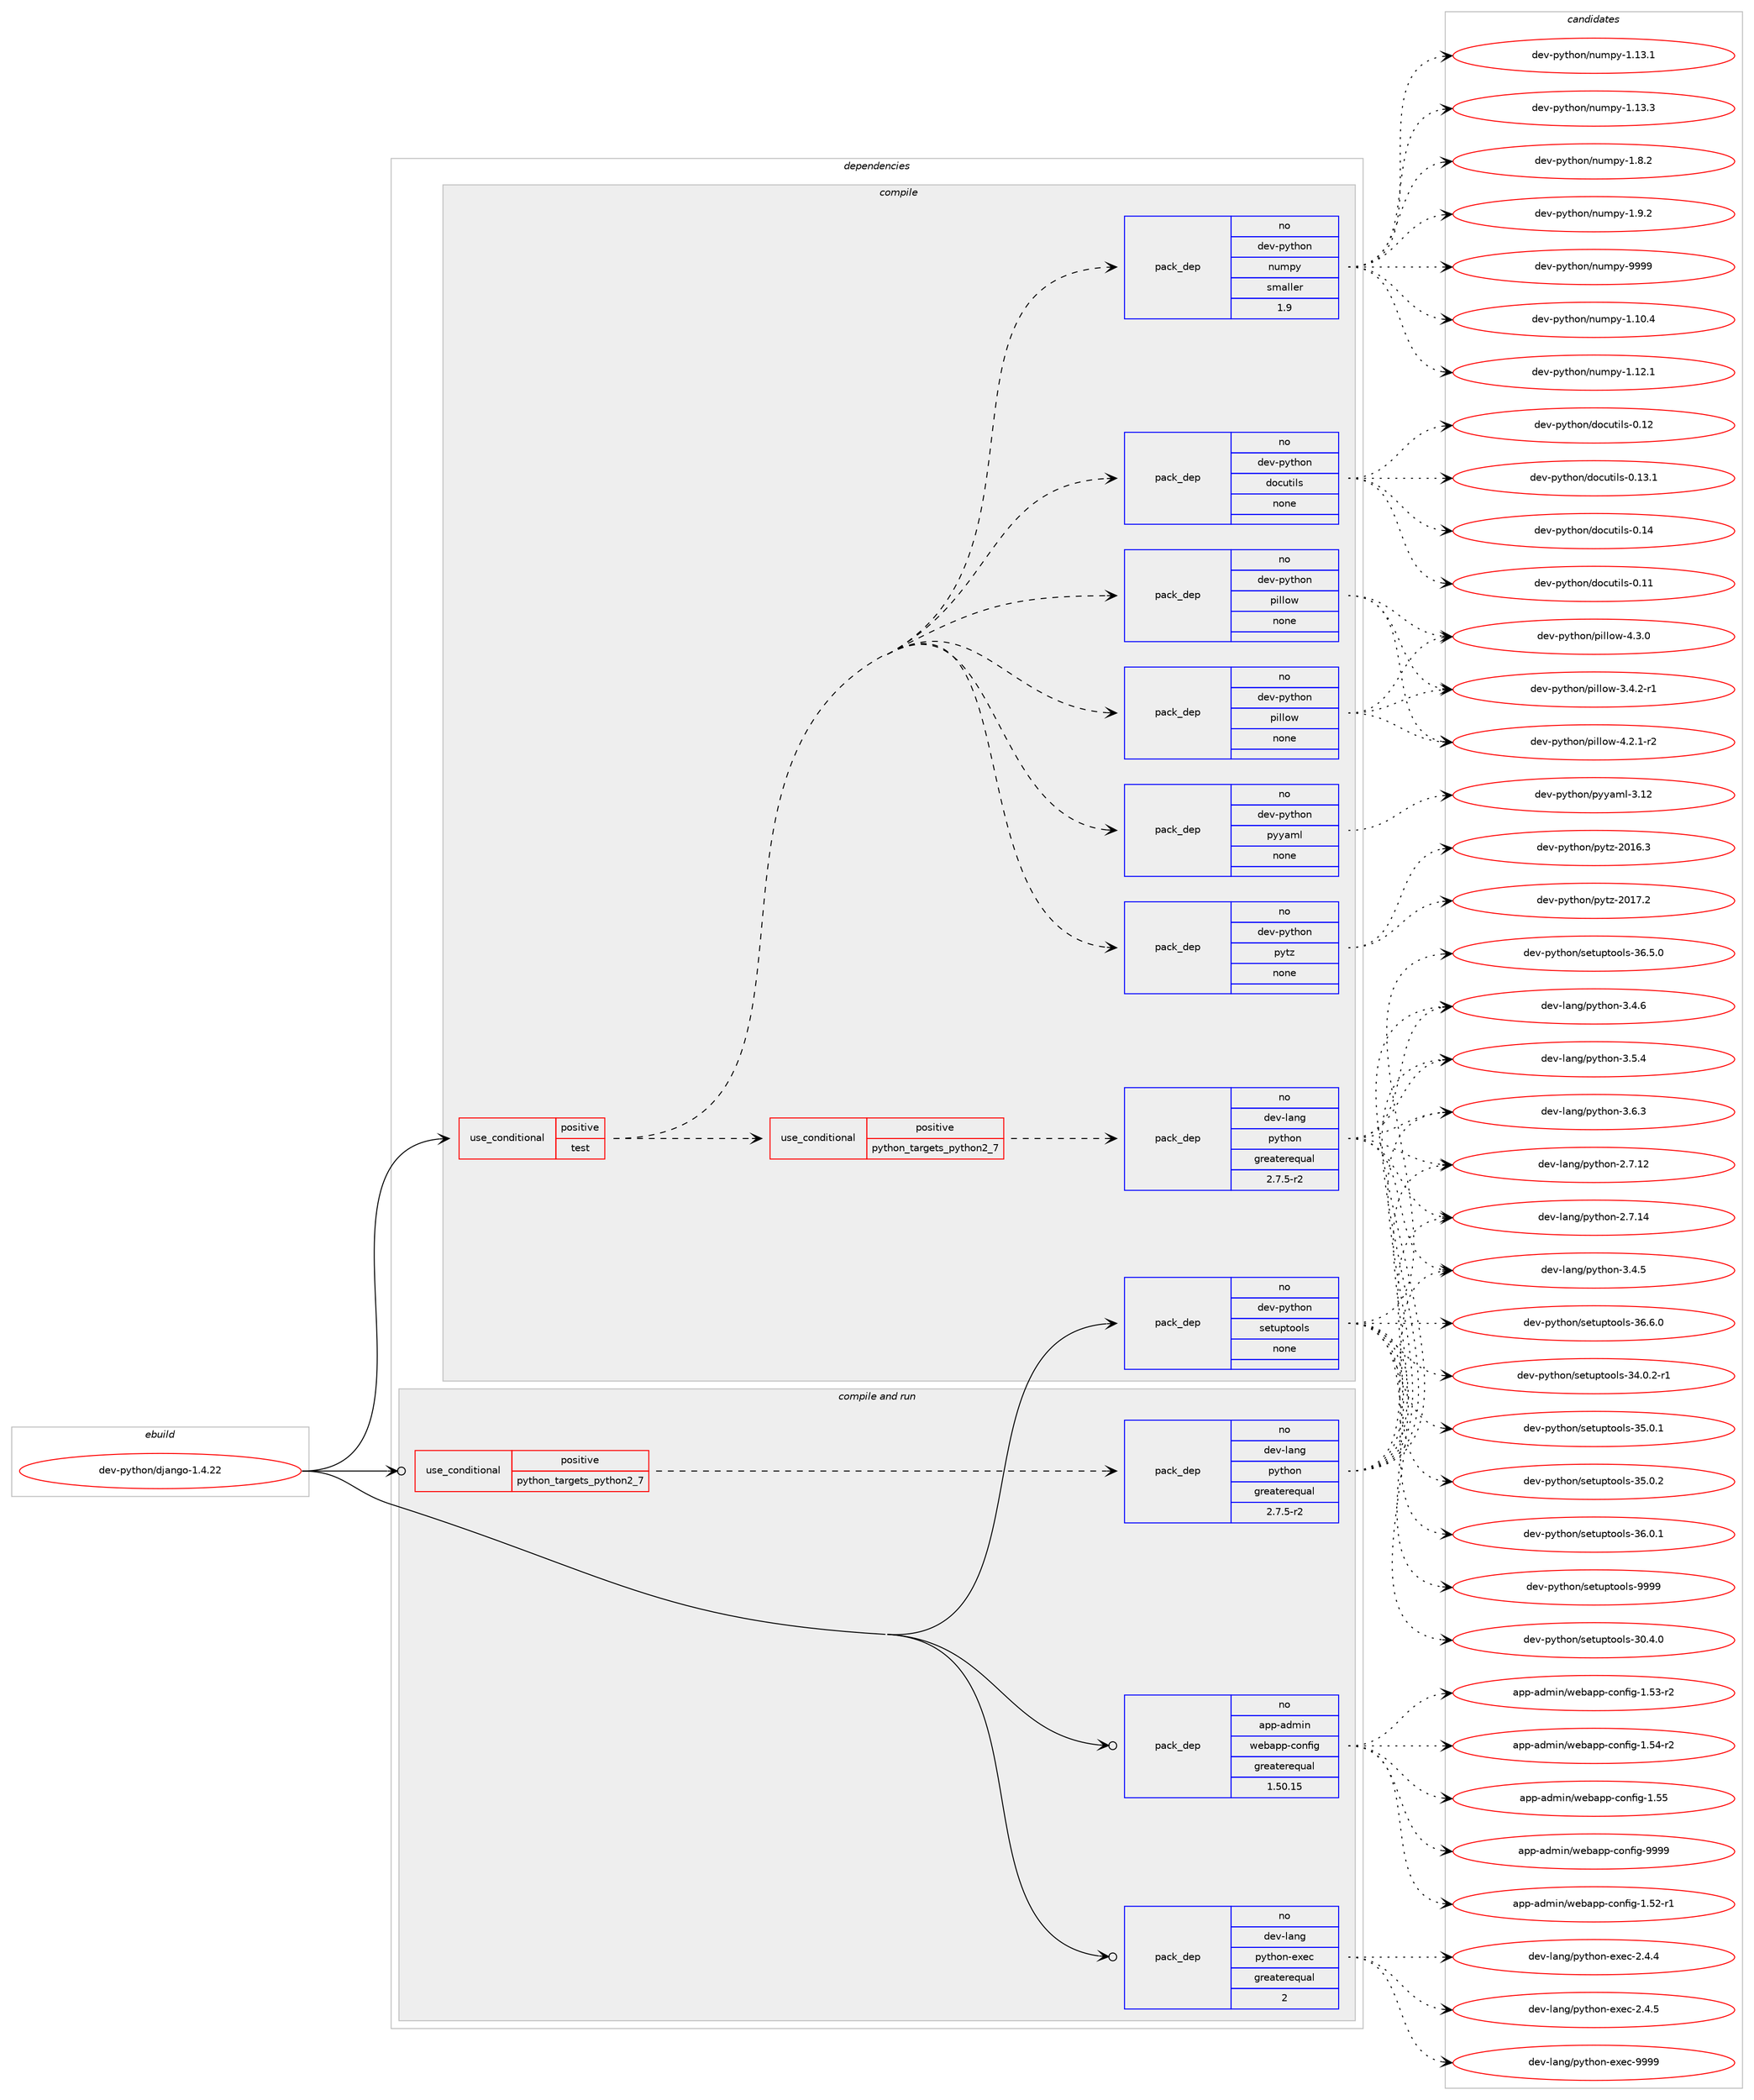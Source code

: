 digraph prolog {

# *************
# Graph options
# *************

newrank=true;
concentrate=true;
compound=true;
graph [rankdir=LR,fontname=Helvetica,fontsize=10,ranksep=1.5];#, ranksep=2.5, nodesep=0.2];
edge  [arrowhead=vee];
node  [fontname=Helvetica,fontsize=10];

# **********
# The ebuild
# **********

subgraph cluster_leftcol {
color=gray;
rank=same;
label=<<i>ebuild</i>>;
id [label="dev-python/django-1.4.22", color=red, width=4, href="../dev-python/django-1.4.22.svg"];
}

# ****************
# The dependencies
# ****************

subgraph cluster_midcol {
color=gray;
label=<<i>dependencies</i>>;
subgraph cluster_compile {
fillcolor="#eeeeee";
style=filled;
label=<<i>compile</i>>;
subgraph cond31602 {
dependency153460 [label=<<TABLE BORDER="0" CELLBORDER="1" CELLSPACING="0" CELLPADDING="4"><TR><TD ROWSPAN="3" CELLPADDING="10">use_conditional</TD></TR><TR><TD>positive</TD></TR><TR><TD>test</TD></TR></TABLE>>, shape=none, color=red];
subgraph cond31603 {
dependency153461 [label=<<TABLE BORDER="0" CELLBORDER="1" CELLSPACING="0" CELLPADDING="4"><TR><TD ROWSPAN="3" CELLPADDING="10">use_conditional</TD></TR><TR><TD>positive</TD></TR><TR><TD>python_targets_python2_7</TD></TR></TABLE>>, shape=none, color=red];
subgraph pack118026 {
dependency153462 [label=<<TABLE BORDER="0" CELLBORDER="1" CELLSPACING="0" CELLPADDING="4" WIDTH="220"><TR><TD ROWSPAN="6" CELLPADDING="30">pack_dep</TD></TR><TR><TD WIDTH="110">no</TD></TR><TR><TD>dev-lang</TD></TR><TR><TD>python</TD></TR><TR><TD>greaterequal</TD></TR><TR><TD>2.7.5-r2</TD></TR></TABLE>>, shape=none, color=blue];
}
dependency153461:e -> dependency153462:w [weight=20,style="dashed",arrowhead="vee"];
}
dependency153460:e -> dependency153461:w [weight=20,style="dashed",arrowhead="vee"];
subgraph pack118027 {
dependency153463 [label=<<TABLE BORDER="0" CELLBORDER="1" CELLSPACING="0" CELLPADDING="4" WIDTH="220"><TR><TD ROWSPAN="6" CELLPADDING="30">pack_dep</TD></TR><TR><TD WIDTH="110">no</TD></TR><TR><TD>dev-python</TD></TR><TR><TD>docutils</TD></TR><TR><TD>none</TD></TR><TR><TD></TD></TR></TABLE>>, shape=none, color=blue];
}
dependency153460:e -> dependency153463:w [weight=20,style="dashed",arrowhead="vee"];
subgraph pack118028 {
dependency153464 [label=<<TABLE BORDER="0" CELLBORDER="1" CELLSPACING="0" CELLPADDING="4" WIDTH="220"><TR><TD ROWSPAN="6" CELLPADDING="30">pack_dep</TD></TR><TR><TD WIDTH="110">no</TD></TR><TR><TD>dev-python</TD></TR><TR><TD>numpy</TD></TR><TR><TD>smaller</TD></TR><TR><TD>1.9</TD></TR></TABLE>>, shape=none, color=blue];
}
dependency153460:e -> dependency153464:w [weight=20,style="dashed",arrowhead="vee"];
subgraph pack118029 {
dependency153465 [label=<<TABLE BORDER="0" CELLBORDER="1" CELLSPACING="0" CELLPADDING="4" WIDTH="220"><TR><TD ROWSPAN="6" CELLPADDING="30">pack_dep</TD></TR><TR><TD WIDTH="110">no</TD></TR><TR><TD>dev-python</TD></TR><TR><TD>pillow</TD></TR><TR><TD>none</TD></TR><TR><TD></TD></TR></TABLE>>, shape=none, color=blue];
}
dependency153460:e -> dependency153465:w [weight=20,style="dashed",arrowhead="vee"];
subgraph pack118030 {
dependency153466 [label=<<TABLE BORDER="0" CELLBORDER="1" CELLSPACING="0" CELLPADDING="4" WIDTH="220"><TR><TD ROWSPAN="6" CELLPADDING="30">pack_dep</TD></TR><TR><TD WIDTH="110">no</TD></TR><TR><TD>dev-python</TD></TR><TR><TD>pytz</TD></TR><TR><TD>none</TD></TR><TR><TD></TD></TR></TABLE>>, shape=none, color=blue];
}
dependency153460:e -> dependency153466:w [weight=20,style="dashed",arrowhead="vee"];
subgraph pack118031 {
dependency153467 [label=<<TABLE BORDER="0" CELLBORDER="1" CELLSPACING="0" CELLPADDING="4" WIDTH="220"><TR><TD ROWSPAN="6" CELLPADDING="30">pack_dep</TD></TR><TR><TD WIDTH="110">no</TD></TR><TR><TD>dev-python</TD></TR><TR><TD>pyyaml</TD></TR><TR><TD>none</TD></TR><TR><TD></TD></TR></TABLE>>, shape=none, color=blue];
}
dependency153460:e -> dependency153467:w [weight=20,style="dashed",arrowhead="vee"];
subgraph pack118032 {
dependency153468 [label=<<TABLE BORDER="0" CELLBORDER="1" CELLSPACING="0" CELLPADDING="4" WIDTH="220"><TR><TD ROWSPAN="6" CELLPADDING="30">pack_dep</TD></TR><TR><TD WIDTH="110">no</TD></TR><TR><TD>dev-python</TD></TR><TR><TD>pillow</TD></TR><TR><TD>none</TD></TR><TR><TD></TD></TR></TABLE>>, shape=none, color=blue];
}
dependency153460:e -> dependency153468:w [weight=20,style="dashed",arrowhead="vee"];
}
id:e -> dependency153460:w [weight=20,style="solid",arrowhead="vee"];
subgraph pack118033 {
dependency153469 [label=<<TABLE BORDER="0" CELLBORDER="1" CELLSPACING="0" CELLPADDING="4" WIDTH="220"><TR><TD ROWSPAN="6" CELLPADDING="30">pack_dep</TD></TR><TR><TD WIDTH="110">no</TD></TR><TR><TD>dev-python</TD></TR><TR><TD>setuptools</TD></TR><TR><TD>none</TD></TR><TR><TD></TD></TR></TABLE>>, shape=none, color=blue];
}
id:e -> dependency153469:w [weight=20,style="solid",arrowhead="vee"];
}
subgraph cluster_compileandrun {
fillcolor="#eeeeee";
style=filled;
label=<<i>compile and run</i>>;
subgraph cond31604 {
dependency153470 [label=<<TABLE BORDER="0" CELLBORDER="1" CELLSPACING="0" CELLPADDING="4"><TR><TD ROWSPAN="3" CELLPADDING="10">use_conditional</TD></TR><TR><TD>positive</TD></TR><TR><TD>python_targets_python2_7</TD></TR></TABLE>>, shape=none, color=red];
subgraph pack118034 {
dependency153471 [label=<<TABLE BORDER="0" CELLBORDER="1" CELLSPACING="0" CELLPADDING="4" WIDTH="220"><TR><TD ROWSPAN="6" CELLPADDING="30">pack_dep</TD></TR><TR><TD WIDTH="110">no</TD></TR><TR><TD>dev-lang</TD></TR><TR><TD>python</TD></TR><TR><TD>greaterequal</TD></TR><TR><TD>2.7.5-r2</TD></TR></TABLE>>, shape=none, color=blue];
}
dependency153470:e -> dependency153471:w [weight=20,style="dashed",arrowhead="vee"];
}
id:e -> dependency153470:w [weight=20,style="solid",arrowhead="odotvee"];
subgraph pack118035 {
dependency153472 [label=<<TABLE BORDER="0" CELLBORDER="1" CELLSPACING="0" CELLPADDING="4" WIDTH="220"><TR><TD ROWSPAN="6" CELLPADDING="30">pack_dep</TD></TR><TR><TD WIDTH="110">no</TD></TR><TR><TD>app-admin</TD></TR><TR><TD>webapp-config</TD></TR><TR><TD>greaterequal</TD></TR><TR><TD>1.50.15</TD></TR></TABLE>>, shape=none, color=blue];
}
id:e -> dependency153472:w [weight=20,style="solid",arrowhead="odotvee"];
subgraph pack118036 {
dependency153473 [label=<<TABLE BORDER="0" CELLBORDER="1" CELLSPACING="0" CELLPADDING="4" WIDTH="220"><TR><TD ROWSPAN="6" CELLPADDING="30">pack_dep</TD></TR><TR><TD WIDTH="110">no</TD></TR><TR><TD>dev-lang</TD></TR><TR><TD>python-exec</TD></TR><TR><TD>greaterequal</TD></TR><TR><TD>2</TD></TR></TABLE>>, shape=none, color=blue];
}
id:e -> dependency153473:w [weight=20,style="solid",arrowhead="odotvee"];
}
subgraph cluster_run {
fillcolor="#eeeeee";
style=filled;
label=<<i>run</i>>;
}
}

# **************
# The candidates
# **************

subgraph cluster_choices {
rank=same;
color=gray;
label=<<i>candidates</i>>;

subgraph choice118026 {
color=black;
nodesep=1;
choice10010111845108971101034711212111610411111045504655464950 [label="dev-lang/python-2.7.12", color=red, width=4,href="../dev-lang/python-2.7.12.svg"];
choice10010111845108971101034711212111610411111045504655464952 [label="dev-lang/python-2.7.14", color=red, width=4,href="../dev-lang/python-2.7.14.svg"];
choice100101118451089711010347112121116104111110455146524653 [label="dev-lang/python-3.4.5", color=red, width=4,href="../dev-lang/python-3.4.5.svg"];
choice100101118451089711010347112121116104111110455146524654 [label="dev-lang/python-3.4.6", color=red, width=4,href="../dev-lang/python-3.4.6.svg"];
choice100101118451089711010347112121116104111110455146534652 [label="dev-lang/python-3.5.4", color=red, width=4,href="../dev-lang/python-3.5.4.svg"];
choice100101118451089711010347112121116104111110455146544651 [label="dev-lang/python-3.6.3", color=red, width=4,href="../dev-lang/python-3.6.3.svg"];
dependency153462:e -> choice10010111845108971101034711212111610411111045504655464950:w [style=dotted,weight="100"];
dependency153462:e -> choice10010111845108971101034711212111610411111045504655464952:w [style=dotted,weight="100"];
dependency153462:e -> choice100101118451089711010347112121116104111110455146524653:w [style=dotted,weight="100"];
dependency153462:e -> choice100101118451089711010347112121116104111110455146524654:w [style=dotted,weight="100"];
dependency153462:e -> choice100101118451089711010347112121116104111110455146534652:w [style=dotted,weight="100"];
dependency153462:e -> choice100101118451089711010347112121116104111110455146544651:w [style=dotted,weight="100"];
}
subgraph choice118027 {
color=black;
nodesep=1;
choice1001011184511212111610411111047100111991171161051081154548464949 [label="dev-python/docutils-0.11", color=red, width=4,href="../dev-python/docutils-0.11.svg"];
choice1001011184511212111610411111047100111991171161051081154548464950 [label="dev-python/docutils-0.12", color=red, width=4,href="../dev-python/docutils-0.12.svg"];
choice10010111845112121116104111110471001119911711610510811545484649514649 [label="dev-python/docutils-0.13.1", color=red, width=4,href="../dev-python/docutils-0.13.1.svg"];
choice1001011184511212111610411111047100111991171161051081154548464952 [label="dev-python/docutils-0.14", color=red, width=4,href="../dev-python/docutils-0.14.svg"];
dependency153463:e -> choice1001011184511212111610411111047100111991171161051081154548464949:w [style=dotted,weight="100"];
dependency153463:e -> choice1001011184511212111610411111047100111991171161051081154548464950:w [style=dotted,weight="100"];
dependency153463:e -> choice10010111845112121116104111110471001119911711610510811545484649514649:w [style=dotted,weight="100"];
dependency153463:e -> choice1001011184511212111610411111047100111991171161051081154548464952:w [style=dotted,weight="100"];
}
subgraph choice118028 {
color=black;
nodesep=1;
choice100101118451121211161041111104711011710911212145494649484652 [label="dev-python/numpy-1.10.4", color=red, width=4,href="../dev-python/numpy-1.10.4.svg"];
choice100101118451121211161041111104711011710911212145494649504649 [label="dev-python/numpy-1.12.1", color=red, width=4,href="../dev-python/numpy-1.12.1.svg"];
choice100101118451121211161041111104711011710911212145494649514649 [label="dev-python/numpy-1.13.1", color=red, width=4,href="../dev-python/numpy-1.13.1.svg"];
choice100101118451121211161041111104711011710911212145494649514651 [label="dev-python/numpy-1.13.3", color=red, width=4,href="../dev-python/numpy-1.13.3.svg"];
choice1001011184511212111610411111047110117109112121454946564650 [label="dev-python/numpy-1.8.2", color=red, width=4,href="../dev-python/numpy-1.8.2.svg"];
choice1001011184511212111610411111047110117109112121454946574650 [label="dev-python/numpy-1.9.2", color=red, width=4,href="../dev-python/numpy-1.9.2.svg"];
choice10010111845112121116104111110471101171091121214557575757 [label="dev-python/numpy-9999", color=red, width=4,href="../dev-python/numpy-9999.svg"];
dependency153464:e -> choice100101118451121211161041111104711011710911212145494649484652:w [style=dotted,weight="100"];
dependency153464:e -> choice100101118451121211161041111104711011710911212145494649504649:w [style=dotted,weight="100"];
dependency153464:e -> choice100101118451121211161041111104711011710911212145494649514649:w [style=dotted,weight="100"];
dependency153464:e -> choice100101118451121211161041111104711011710911212145494649514651:w [style=dotted,weight="100"];
dependency153464:e -> choice1001011184511212111610411111047110117109112121454946564650:w [style=dotted,weight="100"];
dependency153464:e -> choice1001011184511212111610411111047110117109112121454946574650:w [style=dotted,weight="100"];
dependency153464:e -> choice10010111845112121116104111110471101171091121214557575757:w [style=dotted,weight="100"];
}
subgraph choice118029 {
color=black;
nodesep=1;
choice10010111845112121116104111110471121051081081111194551465246504511449 [label="dev-python/pillow-3.4.2-r1", color=red, width=4,href="../dev-python/pillow-3.4.2-r1.svg"];
choice10010111845112121116104111110471121051081081111194552465046494511450 [label="dev-python/pillow-4.2.1-r2", color=red, width=4,href="../dev-python/pillow-4.2.1-r2.svg"];
choice1001011184511212111610411111047112105108108111119455246514648 [label="dev-python/pillow-4.3.0", color=red, width=4,href="../dev-python/pillow-4.3.0.svg"];
dependency153465:e -> choice10010111845112121116104111110471121051081081111194551465246504511449:w [style=dotted,weight="100"];
dependency153465:e -> choice10010111845112121116104111110471121051081081111194552465046494511450:w [style=dotted,weight="100"];
dependency153465:e -> choice1001011184511212111610411111047112105108108111119455246514648:w [style=dotted,weight="100"];
}
subgraph choice118030 {
color=black;
nodesep=1;
choice100101118451121211161041111104711212111612245504849544651 [label="dev-python/pytz-2016.3", color=red, width=4,href="../dev-python/pytz-2016.3.svg"];
choice100101118451121211161041111104711212111612245504849554650 [label="dev-python/pytz-2017.2", color=red, width=4,href="../dev-python/pytz-2017.2.svg"];
dependency153466:e -> choice100101118451121211161041111104711212111612245504849544651:w [style=dotted,weight="100"];
dependency153466:e -> choice100101118451121211161041111104711212111612245504849554650:w [style=dotted,weight="100"];
}
subgraph choice118031 {
color=black;
nodesep=1;
choice1001011184511212111610411111047112121121971091084551464950 [label="dev-python/pyyaml-3.12", color=red, width=4,href="../dev-python/pyyaml-3.12.svg"];
dependency153467:e -> choice1001011184511212111610411111047112121121971091084551464950:w [style=dotted,weight="100"];
}
subgraph choice118032 {
color=black;
nodesep=1;
choice10010111845112121116104111110471121051081081111194551465246504511449 [label="dev-python/pillow-3.4.2-r1", color=red, width=4,href="../dev-python/pillow-3.4.2-r1.svg"];
choice10010111845112121116104111110471121051081081111194552465046494511450 [label="dev-python/pillow-4.2.1-r2", color=red, width=4,href="../dev-python/pillow-4.2.1-r2.svg"];
choice1001011184511212111610411111047112105108108111119455246514648 [label="dev-python/pillow-4.3.0", color=red, width=4,href="../dev-python/pillow-4.3.0.svg"];
dependency153468:e -> choice10010111845112121116104111110471121051081081111194551465246504511449:w [style=dotted,weight="100"];
dependency153468:e -> choice10010111845112121116104111110471121051081081111194552465046494511450:w [style=dotted,weight="100"];
dependency153468:e -> choice1001011184511212111610411111047112105108108111119455246514648:w [style=dotted,weight="100"];
}
subgraph choice118033 {
color=black;
nodesep=1;
choice100101118451121211161041111104711510111611711211611111110811545514846524648 [label="dev-python/setuptools-30.4.0", color=red, width=4,href="../dev-python/setuptools-30.4.0.svg"];
choice1001011184511212111610411111047115101116117112116111111108115455152464846504511449 [label="dev-python/setuptools-34.0.2-r1", color=red, width=4,href="../dev-python/setuptools-34.0.2-r1.svg"];
choice100101118451121211161041111104711510111611711211611111110811545515346484649 [label="dev-python/setuptools-35.0.1", color=red, width=4,href="../dev-python/setuptools-35.0.1.svg"];
choice100101118451121211161041111104711510111611711211611111110811545515346484650 [label="dev-python/setuptools-35.0.2", color=red, width=4,href="../dev-python/setuptools-35.0.2.svg"];
choice100101118451121211161041111104711510111611711211611111110811545515446484649 [label="dev-python/setuptools-36.0.1", color=red, width=4,href="../dev-python/setuptools-36.0.1.svg"];
choice100101118451121211161041111104711510111611711211611111110811545515446534648 [label="dev-python/setuptools-36.5.0", color=red, width=4,href="../dev-python/setuptools-36.5.0.svg"];
choice100101118451121211161041111104711510111611711211611111110811545515446544648 [label="dev-python/setuptools-36.6.0", color=red, width=4,href="../dev-python/setuptools-36.6.0.svg"];
choice10010111845112121116104111110471151011161171121161111111081154557575757 [label="dev-python/setuptools-9999", color=red, width=4,href="../dev-python/setuptools-9999.svg"];
dependency153469:e -> choice100101118451121211161041111104711510111611711211611111110811545514846524648:w [style=dotted,weight="100"];
dependency153469:e -> choice1001011184511212111610411111047115101116117112116111111108115455152464846504511449:w [style=dotted,weight="100"];
dependency153469:e -> choice100101118451121211161041111104711510111611711211611111110811545515346484649:w [style=dotted,weight="100"];
dependency153469:e -> choice100101118451121211161041111104711510111611711211611111110811545515346484650:w [style=dotted,weight="100"];
dependency153469:e -> choice100101118451121211161041111104711510111611711211611111110811545515446484649:w [style=dotted,weight="100"];
dependency153469:e -> choice100101118451121211161041111104711510111611711211611111110811545515446534648:w [style=dotted,weight="100"];
dependency153469:e -> choice100101118451121211161041111104711510111611711211611111110811545515446544648:w [style=dotted,weight="100"];
dependency153469:e -> choice10010111845112121116104111110471151011161171121161111111081154557575757:w [style=dotted,weight="100"];
}
subgraph choice118034 {
color=black;
nodesep=1;
choice10010111845108971101034711212111610411111045504655464950 [label="dev-lang/python-2.7.12", color=red, width=4,href="../dev-lang/python-2.7.12.svg"];
choice10010111845108971101034711212111610411111045504655464952 [label="dev-lang/python-2.7.14", color=red, width=4,href="../dev-lang/python-2.7.14.svg"];
choice100101118451089711010347112121116104111110455146524653 [label="dev-lang/python-3.4.5", color=red, width=4,href="../dev-lang/python-3.4.5.svg"];
choice100101118451089711010347112121116104111110455146524654 [label="dev-lang/python-3.4.6", color=red, width=4,href="../dev-lang/python-3.4.6.svg"];
choice100101118451089711010347112121116104111110455146534652 [label="dev-lang/python-3.5.4", color=red, width=4,href="../dev-lang/python-3.5.4.svg"];
choice100101118451089711010347112121116104111110455146544651 [label="dev-lang/python-3.6.3", color=red, width=4,href="../dev-lang/python-3.6.3.svg"];
dependency153471:e -> choice10010111845108971101034711212111610411111045504655464950:w [style=dotted,weight="100"];
dependency153471:e -> choice10010111845108971101034711212111610411111045504655464952:w [style=dotted,weight="100"];
dependency153471:e -> choice100101118451089711010347112121116104111110455146524653:w [style=dotted,weight="100"];
dependency153471:e -> choice100101118451089711010347112121116104111110455146524654:w [style=dotted,weight="100"];
dependency153471:e -> choice100101118451089711010347112121116104111110455146534652:w [style=dotted,weight="100"];
dependency153471:e -> choice100101118451089711010347112121116104111110455146544651:w [style=dotted,weight="100"];
}
subgraph choice118035 {
color=black;
nodesep=1;
choice971121124597100109105110471191019897112112459911111010210510345494653504511449 [label="app-admin/webapp-config-1.52-r1", color=red, width=4,href="../app-admin/webapp-config-1.52-r1.svg"];
choice971121124597100109105110471191019897112112459911111010210510345494653514511450 [label="app-admin/webapp-config-1.53-r2", color=red, width=4,href="../app-admin/webapp-config-1.53-r2.svg"];
choice971121124597100109105110471191019897112112459911111010210510345494653524511450 [label="app-admin/webapp-config-1.54-r2", color=red, width=4,href="../app-admin/webapp-config-1.54-r2.svg"];
choice97112112459710010910511047119101989711211245991111101021051034549465353 [label="app-admin/webapp-config-1.55", color=red, width=4,href="../app-admin/webapp-config-1.55.svg"];
choice97112112459710010910511047119101989711211245991111101021051034557575757 [label="app-admin/webapp-config-9999", color=red, width=4,href="../app-admin/webapp-config-9999.svg"];
dependency153472:e -> choice971121124597100109105110471191019897112112459911111010210510345494653504511449:w [style=dotted,weight="100"];
dependency153472:e -> choice971121124597100109105110471191019897112112459911111010210510345494653514511450:w [style=dotted,weight="100"];
dependency153472:e -> choice971121124597100109105110471191019897112112459911111010210510345494653524511450:w [style=dotted,weight="100"];
dependency153472:e -> choice97112112459710010910511047119101989711211245991111101021051034549465353:w [style=dotted,weight="100"];
dependency153472:e -> choice97112112459710010910511047119101989711211245991111101021051034557575757:w [style=dotted,weight="100"];
}
subgraph choice118036 {
color=black;
nodesep=1;
choice1001011184510897110103471121211161041111104510112010199455046524652 [label="dev-lang/python-exec-2.4.4", color=red, width=4,href="../dev-lang/python-exec-2.4.4.svg"];
choice1001011184510897110103471121211161041111104510112010199455046524653 [label="dev-lang/python-exec-2.4.5", color=red, width=4,href="../dev-lang/python-exec-2.4.5.svg"];
choice10010111845108971101034711212111610411111045101120101994557575757 [label="dev-lang/python-exec-9999", color=red, width=4,href="../dev-lang/python-exec-9999.svg"];
dependency153473:e -> choice1001011184510897110103471121211161041111104510112010199455046524652:w [style=dotted,weight="100"];
dependency153473:e -> choice1001011184510897110103471121211161041111104510112010199455046524653:w [style=dotted,weight="100"];
dependency153473:e -> choice10010111845108971101034711212111610411111045101120101994557575757:w [style=dotted,weight="100"];
}
}

}
